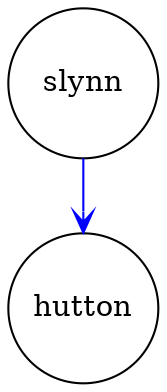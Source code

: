 digraph outcome_slynn_hutton { 
 K=0.6 
 slynn -> { hutton } [color="blue", arrowhead="vee", penwidth=1, href="#13"]; 
 "slynn" [shape="circle", fixedsize="true", height=1, width=1, style="filled", fillcolor="white", href="#slynn"]; 
 "hutton" [shape="circle", fixedsize="true", height=1, width=1, style="filled", fillcolor="white", href="#hutton"]; 

}
